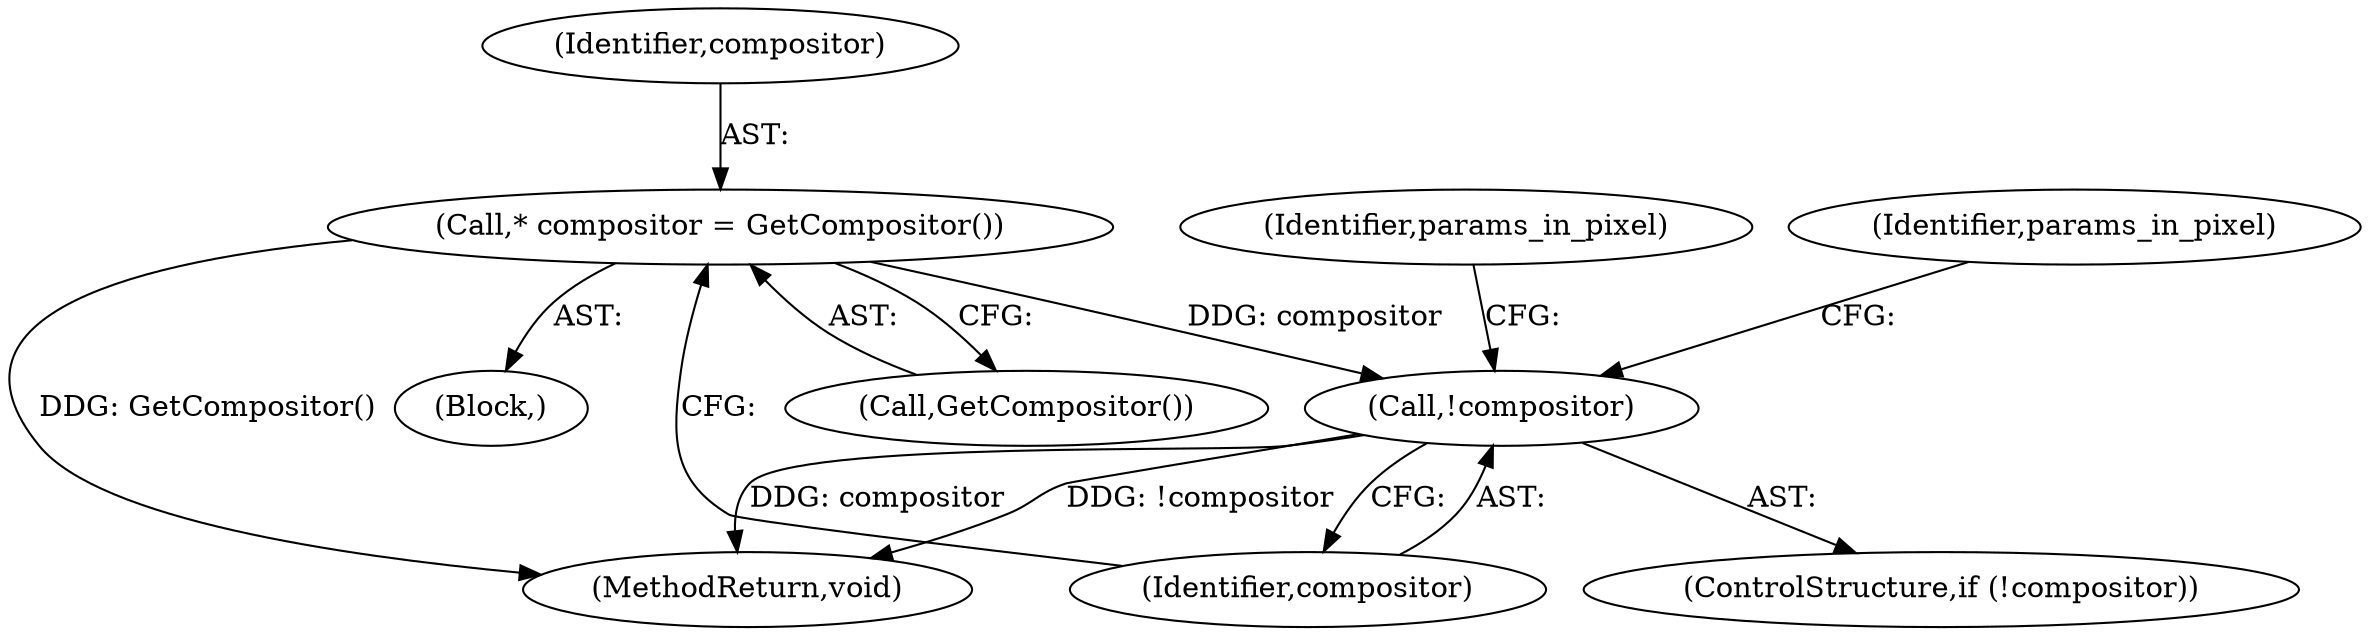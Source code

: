 digraph "1_Chrome_18d67244984a574ba2dd8779faabc0e3e34f4b76_21@pointer" {
"1000157" [label="(Call,* compositor = GetCompositor())"];
"1000161" [label="(Call,!compositor)"];
"1000235" [label="(MethodReturn,void)"];
"1000177" [label="(Identifier,params_in_pixel)"];
"1000103" [label="(Block,)"];
"1000159" [label="(Call,GetCompositor())"];
"1000162" [label="(Identifier,compositor)"];
"1000158" [label="(Identifier,compositor)"];
"1000161" [label="(Call,!compositor)"];
"1000166" [label="(Identifier,params_in_pixel)"];
"1000157" [label="(Call,* compositor = GetCompositor())"];
"1000160" [label="(ControlStructure,if (!compositor))"];
"1000157" -> "1000103"  [label="AST: "];
"1000157" -> "1000159"  [label="CFG: "];
"1000158" -> "1000157"  [label="AST: "];
"1000159" -> "1000157"  [label="AST: "];
"1000162" -> "1000157"  [label="CFG: "];
"1000157" -> "1000235"  [label="DDG: GetCompositor()"];
"1000157" -> "1000161"  [label="DDG: compositor"];
"1000161" -> "1000160"  [label="AST: "];
"1000161" -> "1000162"  [label="CFG: "];
"1000162" -> "1000161"  [label="AST: "];
"1000166" -> "1000161"  [label="CFG: "];
"1000177" -> "1000161"  [label="CFG: "];
"1000161" -> "1000235"  [label="DDG: compositor"];
"1000161" -> "1000235"  [label="DDG: !compositor"];
}
